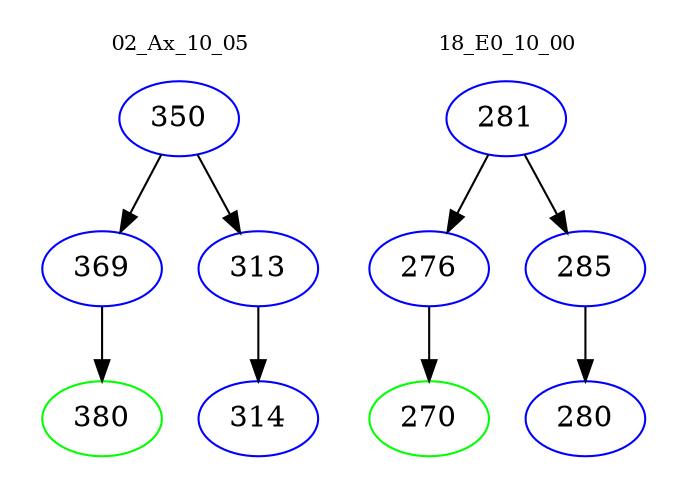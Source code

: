 digraph{
subgraph cluster_0 {
color = white
label = "02_Ax_10_05";
fontsize=10;
T0_350 [label="350", color="blue"]
T0_350 -> T0_369 [color="black"]
T0_369 [label="369", color="blue"]
T0_369 -> T0_380 [color="black"]
T0_380 [label="380", color="green"]
T0_350 -> T0_313 [color="black"]
T0_313 [label="313", color="blue"]
T0_313 -> T0_314 [color="black"]
T0_314 [label="314", color="blue"]
}
subgraph cluster_1 {
color = white
label = "18_E0_10_00";
fontsize=10;
T1_281 [label="281", color="blue"]
T1_281 -> T1_276 [color="black"]
T1_276 [label="276", color="blue"]
T1_276 -> T1_270 [color="black"]
T1_270 [label="270", color="green"]
T1_281 -> T1_285 [color="black"]
T1_285 [label="285", color="blue"]
T1_285 -> T1_280 [color="black"]
T1_280 [label="280", color="blue"]
}
}
